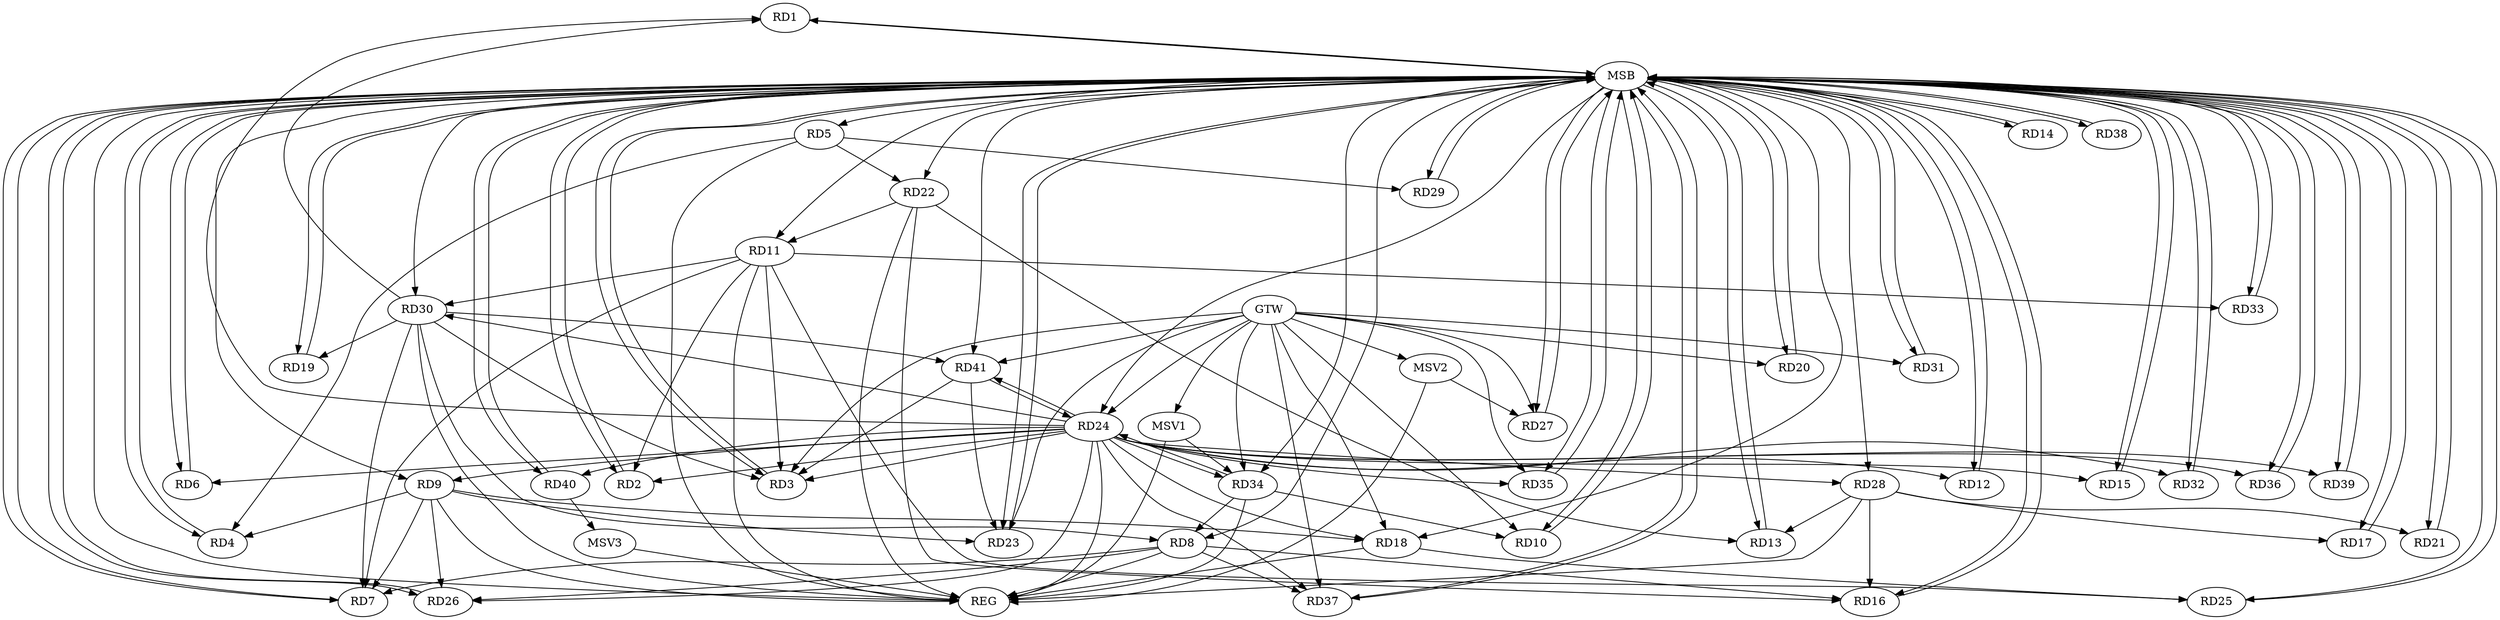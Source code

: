 strict digraph G {
  RD1 [ label="RD1" ];
  RD2 [ label="RD2" ];
  RD3 [ label="RD3" ];
  RD4 [ label="RD4" ];
  RD5 [ label="RD5" ];
  RD6 [ label="RD6" ];
  RD7 [ label="RD7" ];
  RD8 [ label="RD8" ];
  RD9 [ label="RD9" ];
  RD10 [ label="RD10" ];
  RD11 [ label="RD11" ];
  RD12 [ label="RD12" ];
  RD13 [ label="RD13" ];
  RD14 [ label="RD14" ];
  RD15 [ label="RD15" ];
  RD16 [ label="RD16" ];
  RD17 [ label="RD17" ];
  RD18 [ label="RD18" ];
  RD19 [ label="RD19" ];
  RD20 [ label="RD20" ];
  RD21 [ label="RD21" ];
  RD22 [ label="RD22" ];
  RD23 [ label="RD23" ];
  RD24 [ label="RD24" ];
  RD25 [ label="RD25" ];
  RD26 [ label="RD26" ];
  RD27 [ label="RD27" ];
  RD28 [ label="RD28" ];
  RD29 [ label="RD29" ];
  RD30 [ label="RD30" ];
  RD31 [ label="RD31" ];
  RD32 [ label="RD32" ];
  RD33 [ label="RD33" ];
  RD34 [ label="RD34" ];
  RD35 [ label="RD35" ];
  RD36 [ label="RD36" ];
  RD37 [ label="RD37" ];
  RD38 [ label="RD38" ];
  RD39 [ label="RD39" ];
  RD40 [ label="RD40" ];
  RD41 [ label="RD41" ];
  GTW [ label="GTW" ];
  REG [ label="REG" ];
  MSB [ label="MSB" ];
  MSV1 [ label="MSV1" ];
  MSV2 [ label="MSV2" ];
  MSV3 [ label="MSV3" ];
  RD24 -> RD1;
  RD30 -> RD1;
  RD11 -> RD2;
  RD11 -> RD3;
  RD24 -> RD3;
  RD30 -> RD3;
  RD41 -> RD3;
  RD5 -> RD4;
  RD9 -> RD4;
  RD5 -> RD22;
  RD5 -> RD29;
  RD8 -> RD7;
  RD9 -> RD7;
  RD11 -> RD7;
  RD30 -> RD7;
  RD8 -> RD16;
  RD8 -> RD26;
  RD30 -> RD8;
  RD34 -> RD8;
  RD8 -> RD37;
  RD9 -> RD18;
  RD9 -> RD23;
  RD9 -> RD26;
  RD34 -> RD10;
  RD22 -> RD11;
  RD11 -> RD25;
  RD11 -> RD30;
  RD11 -> RD33;
  RD22 -> RD13;
  RD28 -> RD13;
  RD22 -> RD16;
  RD28 -> RD16;
  RD28 -> RD17;
  RD18 -> RD25;
  RD30 -> RD19;
  RD28 -> RD21;
  RD41 -> RD23;
  RD24 -> RD28;
  RD34 -> RD24;
  RD24 -> RD35;
  RD24 -> RD37;
  RD24 -> RD40;
  RD24 -> RD41;
  RD41 -> RD24;
  RD30 -> RD41;
  GTW -> RD24;
  GTW -> RD10;
  GTW -> RD31;
  GTW -> RD27;
  GTW -> RD20;
  GTW -> RD41;
  GTW -> RD35;
  GTW -> RD3;
  GTW -> RD34;
  GTW -> RD37;
  GTW -> RD18;
  GTW -> RD23;
  RD5 -> REG;
  RD8 -> REG;
  RD9 -> REG;
  RD11 -> REG;
  RD18 -> REG;
  RD22 -> REG;
  RD24 -> REG;
  RD28 -> REG;
  RD30 -> REG;
  RD34 -> REG;
  RD1 -> MSB;
  MSB -> RD2;
  MSB -> RD7;
  MSB -> RD34;
  MSB -> RD37;
  MSB -> RD38;
  MSB -> RD41;
  MSB -> REG;
  RD2 -> MSB;
  MSB -> RD13;
  MSB -> RD19;
  MSB -> RD25;
  MSB -> RD27;
  RD3 -> MSB;
  MSB -> RD4;
  MSB -> RD10;
  MSB -> RD33;
  MSB -> RD36;
  RD4 -> MSB;
  MSB -> RD16;
  MSB -> RD29;
  MSB -> RD32;
  RD6 -> MSB;
  RD7 -> MSB;
  MSB -> RD6;
  MSB -> RD28;
  RD10 -> MSB;
  RD12 -> MSB;
  MSB -> RD5;
  MSB -> RD9;
  RD13 -> MSB;
  RD14 -> MSB;
  MSB -> RD35;
  RD15 -> MSB;
  RD16 -> MSB;
  MSB -> RD12;
  MSB -> RD15;
  RD17 -> MSB;
  MSB -> RD22;
  RD19 -> MSB;
  MSB -> RD23;
  RD20 -> MSB;
  MSB -> RD1;
  MSB -> RD21;
  RD21 -> MSB;
  MSB -> RD26;
  MSB -> RD40;
  RD23 -> MSB;
  MSB -> RD24;
  RD25 -> MSB;
  MSB -> RD14;
  MSB -> RD17;
  MSB -> RD31;
  RD26 -> MSB;
  MSB -> RD30;
  RD27 -> MSB;
  MSB -> RD18;
  RD29 -> MSB;
  MSB -> RD20;
  RD31 -> MSB;
  RD32 -> MSB;
  MSB -> RD3;
  MSB -> RD11;
  RD33 -> MSB;
  RD35 -> MSB;
  MSB -> RD8;
  RD36 -> MSB;
  RD37 -> MSB;
  RD38 -> MSB;
  RD39 -> MSB;
  RD40 -> MSB;
  MSB -> RD39;
  RD24 -> RD2;
  RD24 -> RD9;
  RD24 -> RD36;
  RD24 -> RD30;
  RD24 -> RD6;
  RD24 -> RD12;
  RD24 -> RD26;
  RD24 -> RD34;
  RD24 -> RD32;
  RD24 -> RD15;
  RD24 -> RD18;
  RD24 -> RD39;
  MSV1 -> RD34;
  GTW -> MSV1;
  MSV1 -> REG;
  MSV2 -> RD27;
  GTW -> MSV2;
  MSV2 -> REG;
  RD40 -> MSV3;
  MSV3 -> REG;
}
